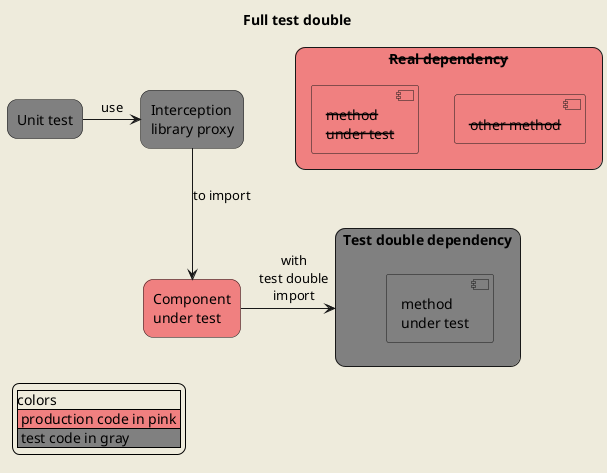 
@startuml
skinparam backgroundColor #EEEBDC

title
  Full test double
end title

skinparam rectangle {
    roundCorner 20
}

rectangle "Unit test" as UnitTest #gray

rectangle "Interception\nlibrary proxy" as InterceptionLib #gray

rectangle "Component\nunder test" as cut #LightCoral

rectangle "Test double dependency" as TestDoubleDependency #gray {
  component "method\nunder test" as TestDoubleDependencyMethod #gray
}

rectangle "<strike>Real dependency" as RealDependency #LightCoral {
  component "<strike>other method" as RealDependencyOtherMethod #LightCoral
  component "<strike>method\n<strike>under test" as RealDependencyMut #LightCoral
}

UnitTest -> InterceptionLib: use
InterceptionLib --> cut: to import
cut -> TestDoubleDependency: with\ntest double\nimport

legend left
|colors|
|<#LightCoral> production code in pink |
|<#gray> test code in gray |
endlegend

@enduml